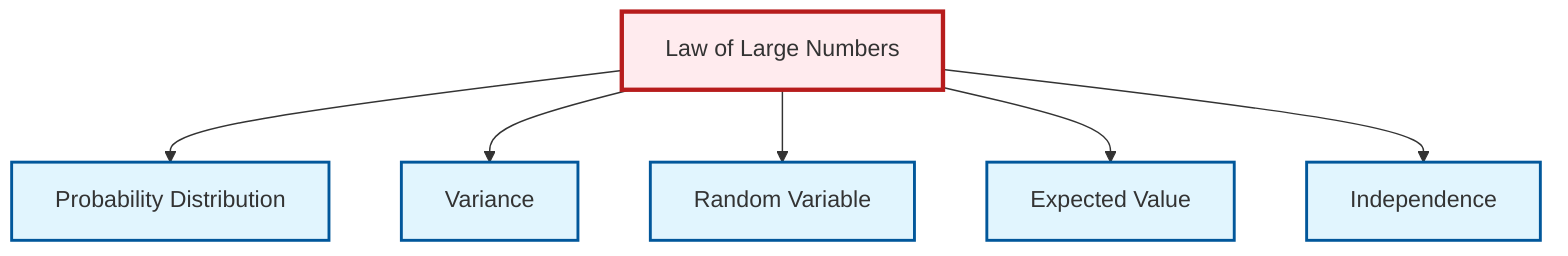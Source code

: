 graph TD
    classDef definition fill:#e1f5fe,stroke:#01579b,stroke-width:2px
    classDef theorem fill:#f3e5f5,stroke:#4a148c,stroke-width:2px
    classDef axiom fill:#fff3e0,stroke:#e65100,stroke-width:2px
    classDef example fill:#e8f5e9,stroke:#1b5e20,stroke-width:2px
    classDef current fill:#ffebee,stroke:#b71c1c,stroke-width:3px
    thm-law-of-large-numbers["Law of Large Numbers"]:::theorem
    def-probability-distribution["Probability Distribution"]:::definition
    def-random-variable["Random Variable"]:::definition
    def-variance["Variance"]:::definition
    def-independence["Independence"]:::definition
    def-expectation["Expected Value"]:::definition
    thm-law-of-large-numbers --> def-probability-distribution
    thm-law-of-large-numbers --> def-variance
    thm-law-of-large-numbers --> def-random-variable
    thm-law-of-large-numbers --> def-expectation
    thm-law-of-large-numbers --> def-independence
    class thm-law-of-large-numbers current